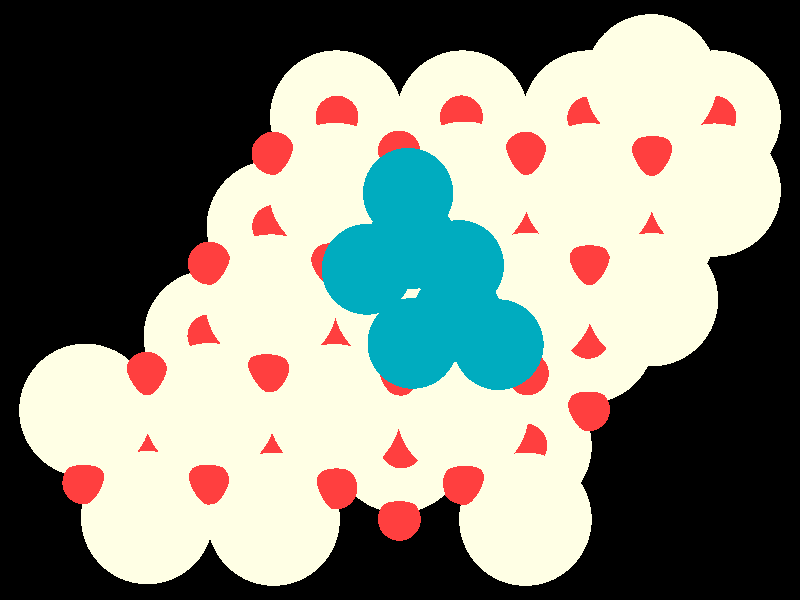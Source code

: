 #include "colors.inc"
#include "finish.inc"

global_settings {assumed_gamma 1 max_trace_level 6}
background {color White transmit 1.0}
camera {orthographic
  right -24.62*x up 18.39*y
  direction 1.00*z
  location <0,0,50.00> look_at <0,0,0>}
light_source {<  2.00,   3.00,  40.00> color White
  area_light <0.70, 0, 0>, <0, 0.70, 0>, 3, 3
  adaptive 1 jitter}

#declare simple = finish {phong 0.7}
#declare pale = finish {ambient 0.5 diffuse 0.85 roughness 0.001 specular 0.200 }
#declare intermediate = finish {ambient 0.3 diffuse 0.6 specular 0.1 roughness 0.04}
#declare vmd = finish {ambient 0.0 diffuse 0.65 phong 0.1 phong_size 40.0 specular 0.5 }
#declare jmol = finish {ambient 0.2 diffuse 0.6 specular 1 roughness 0.001 metallic}
#declare ase2 = finish {ambient 0.05 brilliance 3 diffuse 0.6 metallic specular 0.7 roughness 0.04 reflection 0.15}
#declare ase3 = finish {ambient 0.15 brilliance 2 diffuse 0.6 metallic specular 1.0 roughness 0.001 reflection 0.0}
#declare glass = finish {ambient 0.05 diffuse 0.3 specular 1.0 roughness 0.001}
#declare glass2 = finish {ambient 0.01 diffuse 0.3 specular 1.0 reflection 0.25 roughness 0.001}
#declare Rcell = 0.020;
#declare Rbond = 0.100;

#macro atom(LOC, R, COL, TRANS, FIN)
  sphere{LOC, R texture{pigment{color COL transmit TRANS} finish{FIN}}}
#end
#macro constrain(LOC, R, COL, TRANS FIN)
union{torus{R, Rcell rotate 45*z texture{pigment{color COL transmit TRANS} finish{FIN}}}
      torus{R, Rcell rotate -45*z texture{pigment{color COL transmit TRANS} finish{FIN}}}
      translate LOC}
#end

atom(< -1.96,   5.61,  -7.83>, 2.04, rgb <1.00, 1.00, 0.78>, 0.0, ase3) // #0 
atom(<  3.86,  -4.48,  -7.83>, 2.04, rgb <1.00, 1.00, 0.78>, 0.0, ase3) // #1 
atom(< -5.85,  -1.12,  -7.83>, 2.04, rgb <1.00, 1.00, 0.78>, 0.0, ase3) // #2 
atom(<  5.80,  -1.12,  -7.83>, 2.04, rgb <1.00, 1.00, 0.78>, 0.0, ase3) // #3 
atom(<  1.92,   5.61,  -7.83>, 2.04, rgb <1.00, 1.00, 0.78>, 0.0, ase3) // #4 
atom(<  7.74,   2.24,  -7.83>, 2.04, rgb <1.00, 1.00, 0.78>, 0.0, ase3) // #5 
atom(< -1.96,  -1.12,  -7.83>, 2.04, rgb <1.00, 1.00, 0.78>, 0.0, ase3) // #6 
atom(<  9.68,   5.61,  -7.83>, 2.04, rgb <1.00, 1.00, 0.78>, 0.0, ase3) // #7 
atom(<  5.80,   5.61,  -7.83>, 2.04, rgb <1.00, 1.00, 0.78>, 0.0, ase3) // #8 
atom(< -0.02,  -4.48,  -7.83>, 2.04, rgb <1.00, 1.00, 0.78>, 0.0, ase3) // #9 
atom(<  1.92,  -1.12,  -7.83>, 2.04, rgb <1.00, 1.00, 0.78>, 0.0, ase3) // #10 
atom(< -0.02,   2.24,  -7.83>, 2.04, rgb <1.00, 1.00, 0.78>, 0.0, ase3) // #11 
atom(< -7.79,  -4.48,  -7.83>, 2.04, rgb <1.00, 1.00, 0.78>, 0.0, ase3) // #12 
atom(<  3.86,   2.24,  -7.83>, 2.04, rgb <1.00, 1.00, 0.78>, 0.0, ase3) // #13 
atom(< -3.91,   2.24,  -7.83>, 2.04, rgb <1.00, 1.00, 0.78>, 0.0, ase3) // #14 
atom(< -3.91,  -4.48,  -7.83>, 2.04, rgb <1.00, 1.00, 0.78>, 0.0, ase3) // #15 
atom(< -3.89,  -6.72,  -4.72>, 2.04, rgb <1.00, 1.00, 0.78>, 0.0, ase3) // #16 
atom(<  3.94,   0.02,  -4.75>, 2.04, rgb <1.00, 1.00, 0.78>, 0.0, ase3) // #17 
atom(< -2.01,  -3.39,  -4.65>, 2.04, rgb <1.00, 1.00, 0.78>, 0.0, ase3) // #18 
atom(<  7.73,   6.72,  -4.73>, 2.04, rgb <1.00, 1.00, 0.78>, 0.0, ase3) // #19 
atom(< -0.02,   0.00,  -4.77>, 2.04, rgb <1.00, 1.00, 0.78>, 0.0, ase3) // #20 
atom(<  1.93,  -3.41,  -4.72>, 2.04, rgb <1.00, 1.00, 0.78>, 0.0, ase3) // #21 
atom(<  1.98,   3.43,  -4.75>, 2.04, rgb <1.00, 1.00, 0.78>, 0.0, ase3) // #22 
atom(<  7.75,   0.01,  -4.73>, 2.04, rgb <1.00, 1.00, 0.78>, 0.0, ase3) // #23 
atom(< -7.78,  -6.67,  -4.71>, 2.04, rgb <1.00, 1.00, 0.78>, 0.0, ase3) // #24 
atom(<  9.68,   3.37,  -4.74>, 2.04, rgb <1.00, 1.00, 0.78>, 0.0, ase3) // #25 
atom(< -5.85,  -3.36,  -4.72>, 2.04, rgb <1.00, 1.00, 0.78>, 0.0, ase3) // #26 
atom(< -9.68,  -3.38,  -4.72>, 2.04, rgb <1.00, 1.00, 0.78>, 0.0, ase3) // #27 
atom(< -3.96,  -0.03,  -4.72>, 2.04, rgb <1.00, 1.00, 0.78>, 0.0, ase3) // #28 
atom(<  5.82,   3.38,  -4.74>, 2.04, rgb <1.00, 1.00, 0.78>, 0.0, ase3) // #29 
atom(< -2.00,   3.39,  -4.71>, 2.04, rgb <1.00, 1.00, 0.78>, 0.0, ase3) // #30 
atom(<  3.86,  -6.72,  -4.72>, 2.04, rgb <1.00, 1.00, 0.78>, 0.0, ase3) // #31 
atom(< -1.96,   1.12,  -8.62>, 0.66, rgb <1.00, 0.05, 0.05>, 0.0, ase3) // #32 
atom(< -7.79,  -2.24,  -8.62>, 0.66, rgb <1.00, 0.05, 0.05>, 0.0, ase3) // #33 
atom(< -0.02,   4.49,  -8.62>, 0.66, rgb <1.00, 0.05, 0.05>, 0.0, ase3) // #34 
atom(< -9.73,  -5.60,  -8.62>, 0.66, rgb <1.00, 0.05, 0.05>, 0.0, ase3) // #35 
atom(<  3.86,  -2.24,  -8.62>, 0.66, rgb <1.00, 0.05, 0.05>, 0.0, ase3) // #36 
atom(< -3.91,   4.49,  -8.62>, 0.66, rgb <1.00, 0.05, 0.05>, 0.0, ase3) // #37 
atom(<  1.92,   1.12,  -8.62>, 0.66, rgb <1.00, 0.05, 0.05>, 0.0, ase3) // #38 
atom(< -5.85,   1.12,  -8.62>, 0.66, rgb <1.00, 0.05, 0.05>, 0.0, ase3) // #39 
atom(< -5.85,  -5.60,  -8.62>, 0.66, rgb <1.00, 0.05, 0.05>, 0.0, ase3) // #40 
atom(<  7.74,   4.49,  -8.62>, 0.66, rgb <1.00, 0.05, 0.05>, 0.0, ase3) // #41 
atom(< -0.02,  -2.24,  -8.62>, 0.66, rgb <1.00, 0.05, 0.05>, 0.0, ase3) // #42 
atom(< -1.96,  -5.60,  -8.62>, 0.66, rgb <1.00, 0.05, 0.05>, 0.0, ase3) // #43 
atom(< -3.91,  -2.24,  -8.62>, 0.66, rgb <1.00, 0.05, 0.05>, 0.0, ase3) // #44 
atom(<  3.86,   4.49,  -8.62>, 0.66, rgb <1.00, 0.05, 0.05>, 0.0, ase3) // #45 
atom(<  5.80,   1.12,  -8.62>, 0.66, rgb <1.00, 0.05, 0.05>, 0.0, ase3) // #46 
atom(<  1.92,  -5.60,  -8.62>, 0.66, rgb <1.00, 0.05, 0.05>, 0.0, ase3) // #47 
atom(< -3.91,  -6.72,  -7.04>, 0.66, rgb <1.00, 0.05, 0.05>, 0.0, ase3) // #48 
atom(< -1.96,  -3.36,  -7.04>, 0.66, rgb <1.00, 0.05, 0.05>, 0.0, ase3) // #49 
atom(< -0.02,  -6.72,  -7.04>, 0.66, rgb <1.00, 0.05, 0.05>, 0.0, ase3) // #50 
atom(< -3.91,   0.00,  -7.04>, 0.66, rgb <1.00, 0.05, 0.05>, 0.0, ase3) // #51 
atom(< -0.02,   0.00,  -7.04>, 0.66, rgb <1.00, 0.05, 0.05>, 0.0, ase3) // #52 
atom(<  7.74,   0.00,  -7.04>, 0.66, rgb <1.00, 0.05, 0.05>, 0.0, ase3) // #53 
atom(<  1.92,  -3.36,  -7.04>, 0.66, rgb <1.00, 0.05, 0.05>, 0.0, ase3) // #54 
atom(< -5.85,  -3.36,  -7.04>, 0.66, rgb <1.00, 0.05, 0.05>, 0.0, ase3) // #55 
atom(<  5.80,  -3.36,  -7.04>, 0.66, rgb <1.00, 0.05, 0.05>, 0.0, ase3) // #56 
atom(< -7.79,  -6.72,  -7.04>, 0.66, rgb <1.00, 0.05, 0.05>, 0.0, ase3) // #57 
atom(<  3.86,   0.00,  -7.04>, 0.66, rgb <1.00, 0.05, 0.05>, 0.0, ase3) // #58 
atom(<  3.86,  -6.72,  -7.04>, 0.66, rgb <1.00, 0.05, 0.05>, 0.0, ase3) // #59 
atom(<  9.68,   3.37,  -7.04>, 0.66, rgb <1.00, 0.05, 0.05>, 0.0, ase3) // #60 
atom(<  5.80,   3.37,  -7.04>, 0.66, rgb <1.00, 0.05, 0.05>, 0.0, ase3) // #61 
atom(< -1.96,   3.37,  -7.04>, 0.66, rgb <1.00, 0.05, 0.05>, 0.0, ase3) // #62 
atom(<  1.92,   3.37,  -7.04>, 0.66, rgb <1.00, 0.05, 0.05>, 0.0, ase3) // #63 
atom(<  0.04,  -4.50,  -5.50>, 0.66, rgb <1.00, 0.05, 0.05>, 0.0, ase3) // #64 
atom(< -3.89,   2.25,  -5.52>, 0.66, rgb <1.00, 0.05, 0.05>, 0.0, ase3) // #65 
atom(<  9.69,   5.60,  -5.53>, 0.66, rgb <1.00, 0.05, 0.05>, 0.0, ase3) // #66 
atom(<  5.81,   5.58,  -5.56>, 0.66, rgb <1.00, 0.05, 0.05>, 0.0, ase3) // #67 
atom(<  7.75,   2.25,  -5.54>, 0.66, rgb <1.00, 0.05, 0.05>, 0.0, ase3) // #68 
atom(<  1.93,  -1.15,  -5.52>, 0.66, rgb <1.00, 0.05, 0.05>, 0.0, ase3) // #69 
atom(< -1.94,   5.60,  -5.51>, 0.66, rgb <1.00, 0.05, 0.05>, 0.0, ase3) // #70 
atom(< -5.88,  -1.10,  -5.55>, 0.66, rgb <1.00, 0.05, 0.05>, 0.0, ase3) // #71 
atom(< -1.94,  -1.04,  -5.50>, 0.66, rgb <1.00, 0.05, 0.05>, 0.0, ase3) // #72 
atom(< -0.07,   2.26,  -5.51>, 0.66, rgb <1.00, 0.05, 0.05>, 0.0, ase3) // #73 
atom(<  5.79,  -1.14,  -5.53>, 0.66, rgb <1.00, 0.05, 0.05>, 0.0, ase3) // #74 
atom(< -3.97,  -4.52,  -5.52>, 0.66, rgb <1.00, 0.05, 0.05>, 0.0, ase3) // #75 
atom(<  3.91,   2.27,  -5.55>, 0.66, rgb <1.00, 0.05, 0.05>, 0.0, ase3) // #76 
atom(<  1.89,   5.61,  -5.52>, 0.66, rgb <1.00, 0.05, 0.05>, 0.0, ase3) // #77 
atom(< -7.79,  -4.48,  -5.53>, 0.66, rgb <1.00, 0.05, 0.05>, 0.0, ase3) // #78 
atom(<  3.87,  -4.45,  -5.52>, 0.66, rgb <1.00, 0.05, 0.05>, 0.0, ase3) // #79 
atom(< -0.03,   4.53,  -3.78>, 0.66, rgb <1.00, 0.05, 0.05>, 0.0, ase3) // #80 
atom(<  7.76,   4.47,  -3.96>, 0.66, rgb <1.00, 0.05, 0.05>, 0.0, ase3) // #81 
atom(<  3.87,   4.50,  -3.97>, 0.66, rgb <1.00, 0.05, 0.05>, 0.0, ase3) // #82 
atom(< -9.72,  -5.59,  -3.94>, 0.66, rgb <1.00, 0.05, 0.05>, 0.0, ase3) // #83 
atom(< -2.09,   1.14,  -3.80>, 0.66, rgb <1.00, 0.05, 0.05>, 0.0, ase3) // #84 
atom(< -4.06,  -2.17,  -3.92>, 0.66, rgb <1.00, 0.05, 0.05>, 0.0, ase3) // #85 
atom(< -5.90,  -5.61,  -3.92>, 0.66, rgb <1.00, 0.05, 0.05>, 0.0, ase3) // #86 
atom(< -7.80,  -2.25,  -3.95>, 0.66, rgb <1.00, 0.05, 0.05>, 0.0, ase3) // #87 
atom(<  2.02,   1.19,  -4.15>, 0.66, rgb <1.00, 0.05, 0.05>, 0.0, ase3) // #88 
atom(<  0.02,  -2.27,  -3.80>, 0.66, rgb <1.00, 0.05, 0.05>, 0.0, ase3) // #89 
atom(< -1.97,  -5.76,  -3.92>, 0.66, rgb <1.00, 0.05, 0.05>, 0.0, ase3) // #90 
atom(< -5.87,   1.13,  -3.96>, 0.66, rgb <1.00, 0.05, 0.05>, 0.0, ase3) // #91 
atom(<  5.83,   1.12,  -3.97>, 0.66, rgb <1.00, 0.05, 0.05>, 0.0, ase3) // #92 
atom(<  3.92,  -2.26,  -3.78>, 0.66, rgb <1.00, 0.05, 0.05>, 0.0, ase3) // #93 
atom(<  1.98,  -5.62,  -3.94>, 0.66, rgb <1.00, 0.05, 0.05>, 0.0, ase3) // #94 
atom(< -3.90,   4.50,  -3.95>, 0.66, rgb <1.00, 0.05, 0.05>, 0.0, ase3) // #95 
atom(<  0.39,  -1.33,  -2.04>, 1.39, rgb <0.00, 0.41, 0.52>, 0.0, ase3) // #96 
atom(<  1.81,   1.06,  -2.16>, 1.39, rgb <0.00, 0.41, 0.52>, 0.0, ase3) // #97 
atom(<  3.03,  -1.37,  -2.12>, 1.39, rgb <0.00, 0.41, 0.52>, 0.0, ase3) // #98 
atom(<  1.76,  -0.50,   0.00>, 1.39, rgb <0.00, 0.41, 0.52>, 0.0, ase3) // #99 
atom(< -1.02,   0.94,  -2.07>, 1.39, rgb <0.00, 0.41, 0.52>, 0.0, ase3) // #100 
atom(<  0.25,   3.27,  -2.15>, 1.39, rgb <0.00, 0.41, 0.52>, 0.0, ase3) // #101 
atom(<  0.37,   1.73,  -0.03>, 1.39, rgb <0.00, 0.41, 0.52>, 0.0, ase3) // #102 

